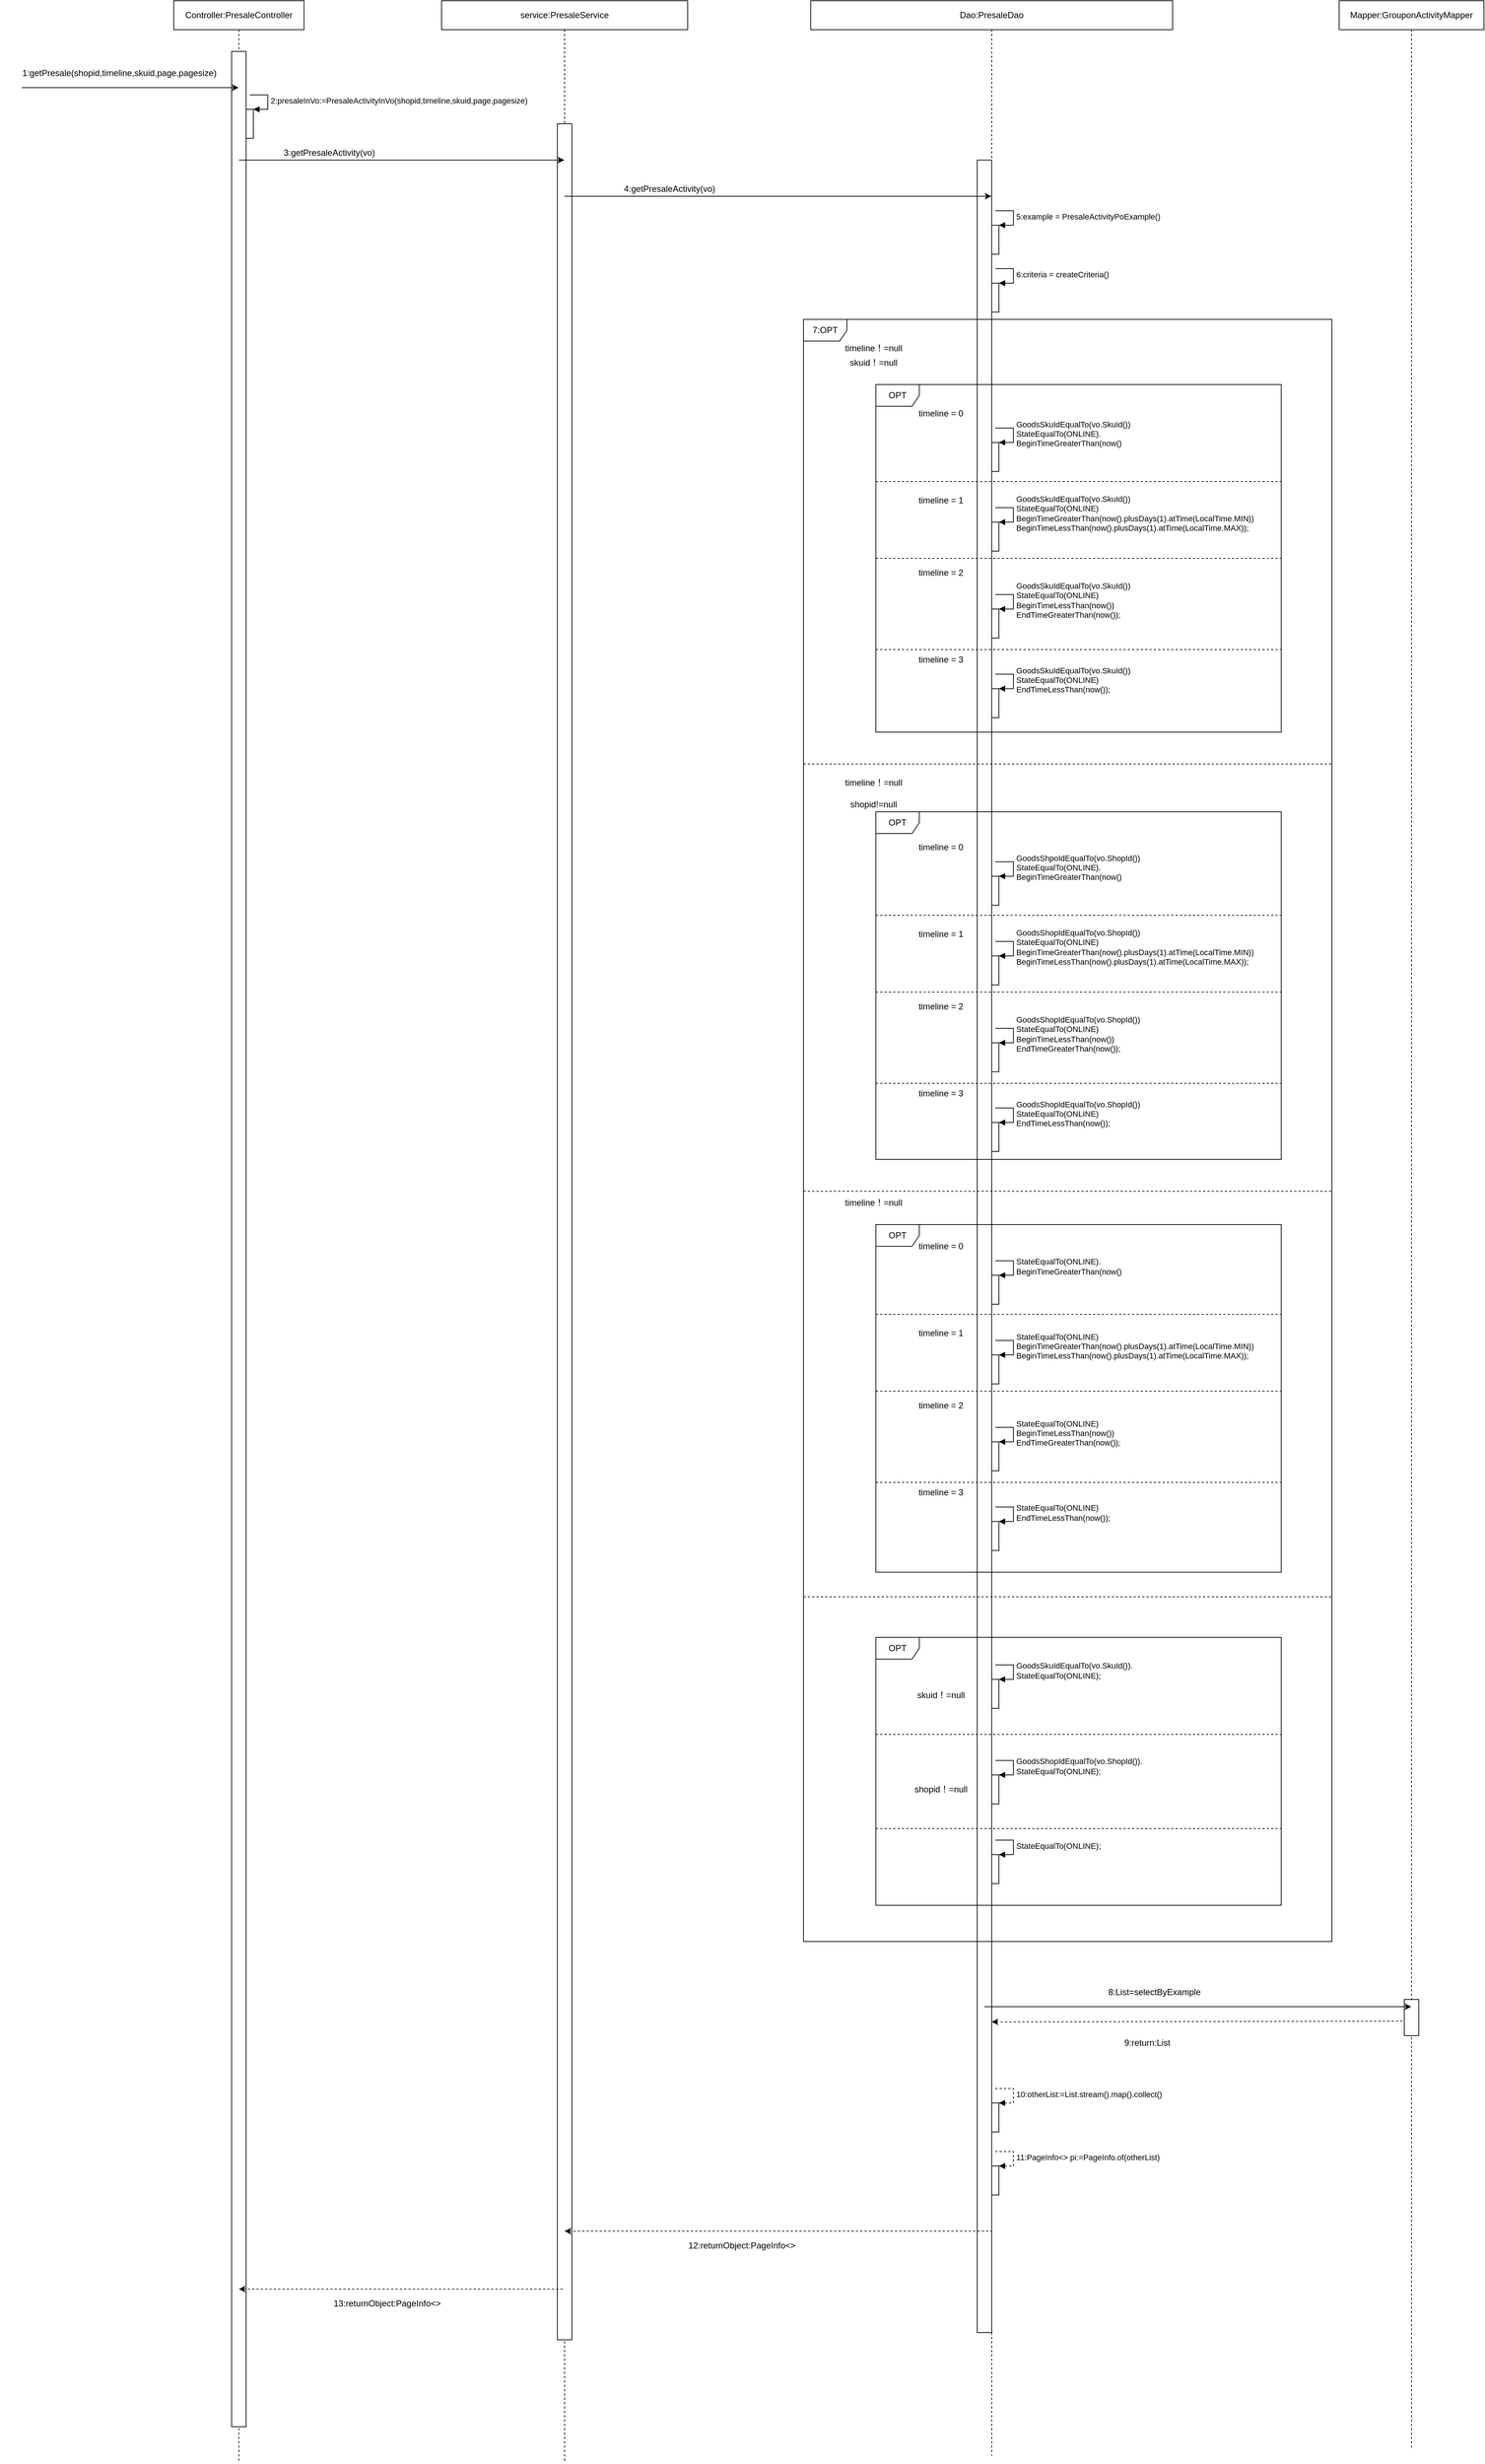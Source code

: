 <mxfile version="14.1.1" type="github">
  <diagram id="x5E5y22HB3m255_ReXKd" name="Page-1">
    <mxGraphModel dx="2310" dy="839" grid="1" gridSize="10" guides="1" tooltips="1" connect="1" arrows="1" fold="1" page="1" pageScale="1" pageWidth="827" pageHeight="1169" math="0" shadow="0">
      <root>
        <mxCell id="0" />
        <mxCell id="1" parent="0" />
        <mxCell id="rrSZmSB8H3wMyUmLUTJx-1" value="&lt;div&gt;service:PresaleService&lt;/div&gt;" style="shape=umlLifeline;perimeter=lifelinePerimeter;whiteSpace=wrap;html=1;container=1;collapsible=0;recursiveResize=0;outlineConnect=0;" vertex="1" parent="1">
          <mxGeometry x="180" y="40" width="340" height="3400" as="geometry" />
        </mxCell>
        <mxCell id="rrSZmSB8H3wMyUmLUTJx-2" value="" style="rounded=0;whiteSpace=wrap;html=1;" vertex="1" parent="rrSZmSB8H3wMyUmLUTJx-1">
          <mxGeometry x="160" y="170" width="20" height="3060" as="geometry" />
        </mxCell>
        <mxCell id="rrSZmSB8H3wMyUmLUTJx-6" value="Mapper:GrouponActivityMapper" style="shape=umlLifeline;perimeter=lifelinePerimeter;whiteSpace=wrap;html=1;container=1;collapsible=0;recursiveResize=0;outlineConnect=0;" vertex="1" parent="1">
          <mxGeometry x="1420" y="40" width="200" height="3380" as="geometry" />
        </mxCell>
        <mxCell id="rrSZmSB8H3wMyUmLUTJx-177" value="" style="rounded=0;whiteSpace=wrap;html=1;" vertex="1" parent="rrSZmSB8H3wMyUmLUTJx-6">
          <mxGeometry x="90" y="2760" width="20" height="50" as="geometry" />
        </mxCell>
        <mxCell id="rrSZmSB8H3wMyUmLUTJx-11" value="Controller:PresaleController" style="shape=umlLifeline;perimeter=lifelinePerimeter;whiteSpace=wrap;html=1;container=1;collapsible=0;recursiveResize=0;outlineConnect=0;" vertex="1" parent="1">
          <mxGeometry x="-190" y="40" width="180" height="3400" as="geometry" />
        </mxCell>
        <mxCell id="rrSZmSB8H3wMyUmLUTJx-12" value="" style="rounded=0;whiteSpace=wrap;html=1;" vertex="1" parent="rrSZmSB8H3wMyUmLUTJx-11">
          <mxGeometry x="80" y="70" width="20" height="3280" as="geometry" />
        </mxCell>
        <mxCell id="rrSZmSB8H3wMyUmLUTJx-60" value="" style="html=1;points=[];perimeter=orthogonalPerimeter;" vertex="1" parent="rrSZmSB8H3wMyUmLUTJx-11">
          <mxGeometry x="100" y="150" width="10" height="40" as="geometry" />
        </mxCell>
        <mxCell id="rrSZmSB8H3wMyUmLUTJx-61" value="2:presaleInVo:=PresaleActivityInVo(shopid,timeline,skuid,page,pagesize)" style="edgeStyle=orthogonalEdgeStyle;html=1;align=left;spacingLeft=2;endArrow=block;rounded=0;entryX=1;entryY=0;" edge="1" target="rrSZmSB8H3wMyUmLUTJx-60" parent="rrSZmSB8H3wMyUmLUTJx-11">
          <mxGeometry relative="1" as="geometry">
            <mxPoint x="105" y="130" as="sourcePoint" />
            <Array as="points">
              <mxPoint x="130" y="130" />
            </Array>
          </mxGeometry>
        </mxCell>
        <mxCell id="rrSZmSB8H3wMyUmLUTJx-18" value="Dao:PresaleDao" style="shape=umlLifeline;perimeter=lifelinePerimeter;whiteSpace=wrap;html=1;container=1;collapsible=0;recursiveResize=0;outlineConnect=0;" vertex="1" parent="1">
          <mxGeometry x="690" y="40" width="500" height="3390" as="geometry" />
        </mxCell>
        <mxCell id="rrSZmSB8H3wMyUmLUTJx-19" value="" style="rounded=0;whiteSpace=wrap;html=1;" vertex="1" parent="rrSZmSB8H3wMyUmLUTJx-18">
          <mxGeometry x="230" y="220" width="20" height="3000" as="geometry" />
        </mxCell>
        <mxCell id="rrSZmSB8H3wMyUmLUTJx-67" value="" style="html=1;points=[];perimeter=orthogonalPerimeter;" vertex="1" parent="rrSZmSB8H3wMyUmLUTJx-18">
          <mxGeometry x="250" y="310" width="10" height="40" as="geometry" />
        </mxCell>
        <mxCell id="rrSZmSB8H3wMyUmLUTJx-68" value="5:example = PresaleActivityPoExample()" style="edgeStyle=orthogonalEdgeStyle;html=1;align=left;spacingLeft=2;endArrow=block;rounded=0;entryX=1;entryY=0;" edge="1" target="rrSZmSB8H3wMyUmLUTJx-67" parent="rrSZmSB8H3wMyUmLUTJx-18">
          <mxGeometry relative="1" as="geometry">
            <mxPoint x="255" y="290" as="sourcePoint" />
            <Array as="points">
              <mxPoint x="280" y="290" />
            </Array>
          </mxGeometry>
        </mxCell>
        <mxCell id="rrSZmSB8H3wMyUmLUTJx-69" value="" style="html=1;points=[];perimeter=orthogonalPerimeter;" vertex="1" parent="rrSZmSB8H3wMyUmLUTJx-18">
          <mxGeometry x="250" y="390" width="10" height="40" as="geometry" />
        </mxCell>
        <mxCell id="rrSZmSB8H3wMyUmLUTJx-70" value="6:criteria = createCriteria()" style="edgeStyle=orthogonalEdgeStyle;html=1;align=left;spacingLeft=2;endArrow=block;rounded=0;entryX=1;entryY=0;" edge="1" target="rrSZmSB8H3wMyUmLUTJx-69" parent="rrSZmSB8H3wMyUmLUTJx-18">
          <mxGeometry relative="1" as="geometry">
            <mxPoint x="255" y="370" as="sourcePoint" />
            <Array as="points">
              <mxPoint x="280" y="370" />
            </Array>
          </mxGeometry>
        </mxCell>
        <mxCell id="rrSZmSB8H3wMyUmLUTJx-75" value="timeline！=null" style="text;html=1;strokeColor=none;fillColor=none;align=center;verticalAlign=middle;whiteSpace=wrap;rounded=0;" vertex="1" parent="rrSZmSB8H3wMyUmLUTJx-18">
          <mxGeometry x="37" y="470" width="100" height="20" as="geometry" />
        </mxCell>
        <mxCell id="rrSZmSB8H3wMyUmLUTJx-85" value="" style="html=1;points=[];perimeter=orthogonalPerimeter;" vertex="1" parent="rrSZmSB8H3wMyUmLUTJx-18">
          <mxGeometry x="250" y="610" width="10" height="40" as="geometry" />
        </mxCell>
        <mxCell id="rrSZmSB8H3wMyUmLUTJx-86" value="&lt;div&gt;GoodsSkuIdEqualTo(vo.SkuId())&lt;/div&gt;&lt;div&gt;StateEqualTo(ONLINE).&lt;/div&gt;&lt;div&gt;BeginTimeGreaterThan(now()&lt;/div&gt;" style="edgeStyle=orthogonalEdgeStyle;html=1;align=left;spacingLeft=2;endArrow=block;rounded=0;entryX=1;entryY=0;" edge="1" target="rrSZmSB8H3wMyUmLUTJx-85" parent="rrSZmSB8H3wMyUmLUTJx-18">
          <mxGeometry relative="1" as="geometry">
            <mxPoint x="255" y="590" as="sourcePoint" />
            <Array as="points">
              <mxPoint x="280" y="590" />
            </Array>
          </mxGeometry>
        </mxCell>
        <mxCell id="rrSZmSB8H3wMyUmLUTJx-149" value="" style="html=1;points=[];perimeter=orthogonalPerimeter;" vertex="1" parent="rrSZmSB8H3wMyUmLUTJx-18">
          <mxGeometry x="250" y="2318" width="10" height="40" as="geometry" />
        </mxCell>
        <mxCell id="rrSZmSB8H3wMyUmLUTJx-150" value="&lt;div&gt;GoodsSkuIdEqualTo(vo.SkuId()).&lt;/div&gt;&lt;div&gt;StateEqualTo(ONLINE);&lt;/div&gt;" style="edgeStyle=orthogonalEdgeStyle;html=1;align=left;spacingLeft=2;endArrow=block;rounded=0;entryX=1;entryY=0;" edge="1" target="rrSZmSB8H3wMyUmLUTJx-149" parent="rrSZmSB8H3wMyUmLUTJx-18">
          <mxGeometry relative="1" as="geometry">
            <mxPoint x="255" y="2298" as="sourcePoint" />
            <Array as="points">
              <mxPoint x="280" y="2298" />
            </Array>
          </mxGeometry>
        </mxCell>
        <mxCell id="rrSZmSB8H3wMyUmLUTJx-151" value="" style="html=1;points=[];perimeter=orthogonalPerimeter;" vertex="1" parent="rrSZmSB8H3wMyUmLUTJx-18">
          <mxGeometry x="250" y="2450" width="10" height="40" as="geometry" />
        </mxCell>
        <mxCell id="rrSZmSB8H3wMyUmLUTJx-152" value="&lt;div&gt;GoodsShopIdEqualTo(vo.ShopId()).&lt;/div&gt;&lt;div&gt;StateEqualTo(ONLINE);&lt;/div&gt;" style="edgeStyle=orthogonalEdgeStyle;html=1;align=left;spacingLeft=2;endArrow=block;rounded=0;entryX=1;entryY=0;" edge="1" target="rrSZmSB8H3wMyUmLUTJx-151" parent="rrSZmSB8H3wMyUmLUTJx-18">
          <mxGeometry relative="1" as="geometry">
            <mxPoint x="255" y="2430" as="sourcePoint" />
            <Array as="points">
              <mxPoint x="280" y="2430" />
            </Array>
          </mxGeometry>
        </mxCell>
        <mxCell id="rrSZmSB8H3wMyUmLUTJx-153" value="" style="html=1;points=[];perimeter=orthogonalPerimeter;" vertex="1" parent="rrSZmSB8H3wMyUmLUTJx-18">
          <mxGeometry x="250" y="2560" width="10" height="40" as="geometry" />
        </mxCell>
        <mxCell id="rrSZmSB8H3wMyUmLUTJx-154" value="&lt;div&gt;StateEqualTo(ONLINE);&lt;/div&gt;" style="edgeStyle=orthogonalEdgeStyle;html=1;align=left;spacingLeft=2;endArrow=block;rounded=0;entryX=1;entryY=0;" edge="1" target="rrSZmSB8H3wMyUmLUTJx-153" parent="rrSZmSB8H3wMyUmLUTJx-18">
          <mxGeometry relative="1" as="geometry">
            <mxPoint x="255" y="2540" as="sourcePoint" />
            <Array as="points">
              <mxPoint x="280" y="2540" />
            </Array>
          </mxGeometry>
        </mxCell>
        <mxCell id="rrSZmSB8H3wMyUmLUTJx-162" value="8:List=selectByExample" style="text;html=1;strokeColor=none;fillColor=none;align=center;verticalAlign=middle;whiteSpace=wrap;rounded=0;" vertex="1" parent="rrSZmSB8H3wMyUmLUTJx-18">
          <mxGeometry x="410" y="2740" width="130" height="20" as="geometry" />
        </mxCell>
        <mxCell id="rrSZmSB8H3wMyUmLUTJx-164" value="9:return:List" style="text;html=1;strokeColor=none;fillColor=none;align=center;verticalAlign=middle;whiteSpace=wrap;rounded=0;" vertex="1" parent="rrSZmSB8H3wMyUmLUTJx-18">
          <mxGeometry x="430" y="2810" width="70" height="20" as="geometry" />
        </mxCell>
        <mxCell id="rrSZmSB8H3wMyUmLUTJx-165" value="" style="html=1;points=[];perimeter=orthogonalPerimeter;" vertex="1" parent="rrSZmSB8H3wMyUmLUTJx-18">
          <mxGeometry x="250" y="2903" width="10" height="40" as="geometry" />
        </mxCell>
        <mxCell id="rrSZmSB8H3wMyUmLUTJx-166" value="10:otherList:=List.stream().map().collect()" style="edgeStyle=orthogonalEdgeStyle;html=1;align=left;spacingLeft=2;endArrow=block;rounded=0;entryX=1;entryY=0;dashed=1;" edge="1" target="rrSZmSB8H3wMyUmLUTJx-165" parent="rrSZmSB8H3wMyUmLUTJx-18">
          <mxGeometry relative="1" as="geometry">
            <mxPoint x="255" y="2883" as="sourcePoint" />
            <Array as="points">
              <mxPoint x="280" y="2883" />
            </Array>
          </mxGeometry>
        </mxCell>
        <mxCell id="rrSZmSB8H3wMyUmLUTJx-167" value="" style="html=1;points=[];perimeter=orthogonalPerimeter;" vertex="1" parent="rrSZmSB8H3wMyUmLUTJx-18">
          <mxGeometry x="250" y="2990" width="10" height="40" as="geometry" />
        </mxCell>
        <mxCell id="rrSZmSB8H3wMyUmLUTJx-168" value="11:PageInfo&amp;lt;&amp;gt; pi:=PageInfo.of(otherList)" style="edgeStyle=orthogonalEdgeStyle;html=1;align=left;spacingLeft=2;endArrow=block;rounded=0;entryX=1;entryY=0;dashed=1;" edge="1" target="rrSZmSB8H3wMyUmLUTJx-167" parent="rrSZmSB8H3wMyUmLUTJx-18">
          <mxGeometry relative="1" as="geometry">
            <mxPoint x="255" y="2970" as="sourcePoint" />
            <Array as="points">
              <mxPoint x="280" y="2970" />
            </Array>
          </mxGeometry>
        </mxCell>
        <mxCell id="rrSZmSB8H3wMyUmLUTJx-58" value="" style="endArrow=classic;html=1;" edge="1" parent="1" target="rrSZmSB8H3wMyUmLUTJx-11">
          <mxGeometry width="50" height="50" relative="1" as="geometry">
            <mxPoint x="-400" y="160" as="sourcePoint" />
            <mxPoint x="-220" y="160" as="targetPoint" />
          </mxGeometry>
        </mxCell>
        <mxCell id="rrSZmSB8H3wMyUmLUTJx-59" value="1:getPresale(shopid,timeline,skuid,page,pagesize)" style="text;html=1;strokeColor=none;fillColor=none;align=center;verticalAlign=middle;whiteSpace=wrap;rounded=0;" vertex="1" parent="1">
          <mxGeometry x="-430" y="130" width="330" height="20" as="geometry" />
        </mxCell>
        <mxCell id="rrSZmSB8H3wMyUmLUTJx-62" value="" style="endArrow=classic;html=1;" edge="1" parent="1" target="rrSZmSB8H3wMyUmLUTJx-1">
          <mxGeometry width="50" height="50" relative="1" as="geometry">
            <mxPoint x="-100" y="260" as="sourcePoint" />
            <mxPoint x="199.5" y="260" as="targetPoint" />
          </mxGeometry>
        </mxCell>
        <mxCell id="rrSZmSB8H3wMyUmLUTJx-63" value="3:getPresaleActivity(vo)" style="text;html=1;strokeColor=none;fillColor=none;align=center;verticalAlign=middle;whiteSpace=wrap;rounded=0;" vertex="1" parent="1">
          <mxGeometry x="-70" y="240" width="190" height="20" as="geometry" />
        </mxCell>
        <mxCell id="rrSZmSB8H3wMyUmLUTJx-65" value="" style="endArrow=classic;html=1;" edge="1" parent="1" target="rrSZmSB8H3wMyUmLUTJx-18">
          <mxGeometry width="50" height="50" relative="1" as="geometry">
            <mxPoint x="350" y="310" as="sourcePoint" />
            <mxPoint x="700" y="310" as="targetPoint" />
          </mxGeometry>
        </mxCell>
        <mxCell id="rrSZmSB8H3wMyUmLUTJx-66" value="4:getPresaleActivity(vo)" style="text;html=1;strokeColor=none;fillColor=none;align=center;verticalAlign=middle;whiteSpace=wrap;rounded=0;" vertex="1" parent="1">
          <mxGeometry x="400" y="290" width="190" height="20" as="geometry" />
        </mxCell>
        <mxCell id="rrSZmSB8H3wMyUmLUTJx-72" value="OPT" style="shape=umlFrame;whiteSpace=wrap;html=1;" vertex="1" parent="1">
          <mxGeometry x="780" y="570" width="560" height="480" as="geometry" />
        </mxCell>
        <mxCell id="rrSZmSB8H3wMyUmLUTJx-76" value="skuid！=null" style="text;html=1;strokeColor=none;fillColor=none;align=center;verticalAlign=middle;whiteSpace=wrap;rounded=0;" vertex="1" parent="1">
          <mxGeometry x="727" y="530" width="100" height="20" as="geometry" />
        </mxCell>
        <mxCell id="rrSZmSB8H3wMyUmLUTJx-77" value="shopid!=null" style="text;html=1;strokeColor=none;fillColor=none;align=center;verticalAlign=middle;whiteSpace=wrap;rounded=0;" vertex="1" parent="1">
          <mxGeometry x="727" y="1140" width="100" height="20" as="geometry" />
        </mxCell>
        <mxCell id="rrSZmSB8H3wMyUmLUTJx-79" value="timeline = 0" style="text;html=1;strokeColor=none;fillColor=none;align=center;verticalAlign=middle;whiteSpace=wrap;rounded=0;" vertex="1" parent="1">
          <mxGeometry x="820" y="600" width="100" height="20" as="geometry" />
        </mxCell>
        <mxCell id="rrSZmSB8H3wMyUmLUTJx-80" value="timeline = 1" style="text;html=1;strokeColor=none;fillColor=none;align=center;verticalAlign=middle;whiteSpace=wrap;rounded=0;" vertex="1" parent="1">
          <mxGeometry x="820" y="720" width="100" height="20" as="geometry" />
        </mxCell>
        <mxCell id="rrSZmSB8H3wMyUmLUTJx-81" value="timeline = 2" style="text;html=1;strokeColor=none;fillColor=none;align=center;verticalAlign=middle;whiteSpace=wrap;rounded=0;" vertex="1" parent="1">
          <mxGeometry x="820" y="820" width="100" height="20" as="geometry" />
        </mxCell>
        <mxCell id="rrSZmSB8H3wMyUmLUTJx-82" value="timeline = 3" style="text;html=1;strokeColor=none;fillColor=none;align=center;verticalAlign=middle;whiteSpace=wrap;rounded=0;" vertex="1" parent="1">
          <mxGeometry x="820" y="940" width="100" height="20" as="geometry" />
        </mxCell>
        <mxCell id="rrSZmSB8H3wMyUmLUTJx-87" value="" style="html=1;points=[];perimeter=orthogonalPerimeter;" vertex="1" parent="1">
          <mxGeometry x="940" y="650" width="10" height="40" as="geometry" />
        </mxCell>
        <mxCell id="rrSZmSB8H3wMyUmLUTJx-88" value="" style="html=1;points=[];perimeter=orthogonalPerimeter;" vertex="1" parent="1">
          <mxGeometry x="940" y="760" width="10" height="40" as="geometry" />
        </mxCell>
        <mxCell id="rrSZmSB8H3wMyUmLUTJx-89" value="&lt;div&gt;GoodsSkuIdEqualTo(vo.SkuId())&lt;/div&gt;&lt;div&gt;StateEqualTo(ONLINE)&lt;/div&gt;&lt;div&gt;BeginTimeGreaterThan(now().plusDays(1).atTime(LocalTime.MIN))&lt;/div&gt;&lt;div&gt;BeginTimeLessThan(now().plusDays(1).atTime(LocalTime.MAX));&lt;/div&gt;" style="edgeStyle=orthogonalEdgeStyle;html=1;align=left;spacingLeft=2;endArrow=block;rounded=0;entryX=1;entryY=0;" edge="1" parent="1" target="rrSZmSB8H3wMyUmLUTJx-88">
          <mxGeometry relative="1" as="geometry">
            <mxPoint x="945" y="740" as="sourcePoint" />
            <Array as="points">
              <mxPoint x="970" y="740" />
            </Array>
          </mxGeometry>
        </mxCell>
        <mxCell id="rrSZmSB8H3wMyUmLUTJx-90" value="" style="html=1;points=[];perimeter=orthogonalPerimeter;" vertex="1" parent="1">
          <mxGeometry x="940" y="760" width="10" height="40" as="geometry" />
        </mxCell>
        <mxCell id="rrSZmSB8H3wMyUmLUTJx-91" value="" style="html=1;points=[];perimeter=orthogonalPerimeter;" vertex="1" parent="1">
          <mxGeometry x="940" y="880" width="10" height="40" as="geometry" />
        </mxCell>
        <mxCell id="rrSZmSB8H3wMyUmLUTJx-92" value="&lt;div&gt;GoodsSkuIdEqualTo(vo.SkuId())&lt;/div&gt;&lt;div&gt;StateEqualTo(ONLINE)&lt;/div&gt;&lt;div&gt;BeginTimeLessThan(now())&lt;/div&gt;&lt;div&gt;EndTimeGreaterThan(now());&lt;/div&gt;" style="edgeStyle=orthogonalEdgeStyle;html=1;align=left;spacingLeft=2;endArrow=block;rounded=0;entryX=1;entryY=0;" edge="1" parent="1" target="rrSZmSB8H3wMyUmLUTJx-91">
          <mxGeometry relative="1" as="geometry">
            <mxPoint x="945" y="860" as="sourcePoint" />
            <Array as="points">
              <mxPoint x="970" y="860" />
            </Array>
          </mxGeometry>
        </mxCell>
        <mxCell id="rrSZmSB8H3wMyUmLUTJx-93" value="" style="html=1;points=[];perimeter=orthogonalPerimeter;" vertex="1" parent="1">
          <mxGeometry x="940" y="880" width="10" height="40" as="geometry" />
        </mxCell>
        <mxCell id="rrSZmSB8H3wMyUmLUTJx-94" value="" style="html=1;points=[];perimeter=orthogonalPerimeter;" vertex="1" parent="1">
          <mxGeometry x="940" y="990" width="10" height="40" as="geometry" />
        </mxCell>
        <mxCell id="rrSZmSB8H3wMyUmLUTJx-95" value="&lt;div&gt;GoodsSkuIdEqualTo(vo.SkuId())&lt;/div&gt;&lt;div&gt;StateEqualTo(ONLINE)&lt;/div&gt;&lt;div&gt;EndTimeLessThan(now());&lt;/div&gt;" style="edgeStyle=orthogonalEdgeStyle;html=1;align=left;spacingLeft=2;endArrow=block;rounded=0;entryX=1;entryY=0;" edge="1" parent="1" target="rrSZmSB8H3wMyUmLUTJx-94">
          <mxGeometry relative="1" as="geometry">
            <mxPoint x="945" y="970" as="sourcePoint" />
            <Array as="points">
              <mxPoint x="970" y="970" />
            </Array>
          </mxGeometry>
        </mxCell>
        <mxCell id="rrSZmSB8H3wMyUmLUTJx-96" value="" style="html=1;points=[];perimeter=orthogonalPerimeter;" vertex="1" parent="1">
          <mxGeometry x="940" y="990" width="10" height="40" as="geometry" />
        </mxCell>
        <mxCell id="rrSZmSB8H3wMyUmLUTJx-98" value="" style="line;strokeWidth=1;fillColor=none;align=left;verticalAlign=middle;spacingTop=-1;spacingLeft=3;spacingRight=3;rotatable=0;labelPosition=right;points=[];portConstraint=eastwest;dashed=1;" vertex="1" parent="1">
          <mxGeometry x="780" y="700" width="560" height="8" as="geometry" />
        </mxCell>
        <mxCell id="rrSZmSB8H3wMyUmLUTJx-99" value="" style="line;strokeWidth=1;fillColor=none;align=left;verticalAlign=middle;spacingTop=-1;spacingLeft=3;spacingRight=3;rotatable=0;labelPosition=right;points=[];portConstraint=eastwest;dashed=1;" vertex="1" parent="1">
          <mxGeometry x="780" y="806" width="560" height="8" as="geometry" />
        </mxCell>
        <mxCell id="rrSZmSB8H3wMyUmLUTJx-100" value="" style="line;strokeWidth=1;fillColor=none;align=left;verticalAlign=middle;spacingTop=-1;spacingLeft=3;spacingRight=3;rotatable=0;labelPosition=right;points=[];portConstraint=eastwest;dashed=1;" vertex="1" parent="1">
          <mxGeometry x="780" y="932" width="560" height="8" as="geometry" />
        </mxCell>
        <mxCell id="rrSZmSB8H3wMyUmLUTJx-101" value="timeline！=null" style="text;html=1;strokeColor=none;fillColor=none;align=center;verticalAlign=middle;whiteSpace=wrap;rounded=0;" vertex="1" parent="1">
          <mxGeometry x="727" y="1110" width="100" height="20" as="geometry" />
        </mxCell>
        <mxCell id="rrSZmSB8H3wMyUmLUTJx-102" value="" style="html=1;points=[];perimeter=orthogonalPerimeter;" vertex="1" parent="1">
          <mxGeometry x="940" y="1249" width="10" height="40" as="geometry" />
        </mxCell>
        <mxCell id="rrSZmSB8H3wMyUmLUTJx-103" value="&lt;div&gt;GoodsShpoIdEqualTo(vo.ShopId())&lt;/div&gt;&lt;div&gt;StateEqualTo(ONLINE).&lt;/div&gt;&lt;div&gt;BeginTimeGreaterThan(now()&lt;/div&gt;" style="edgeStyle=orthogonalEdgeStyle;html=1;align=left;spacingLeft=2;endArrow=block;rounded=0;entryX=1;entryY=0;" edge="1" parent="1" target="rrSZmSB8H3wMyUmLUTJx-102">
          <mxGeometry relative="1" as="geometry">
            <mxPoint x="945" y="1229" as="sourcePoint" />
            <Array as="points">
              <mxPoint x="970" y="1229" />
            </Array>
          </mxGeometry>
        </mxCell>
        <mxCell id="rrSZmSB8H3wMyUmLUTJx-104" value="OPT" style="shape=umlFrame;whiteSpace=wrap;html=1;" vertex="1" parent="1">
          <mxGeometry x="780" y="1160" width="560" height="480" as="geometry" />
        </mxCell>
        <mxCell id="rrSZmSB8H3wMyUmLUTJx-105" value="timeline = 0" style="text;html=1;strokeColor=none;fillColor=none;align=center;verticalAlign=middle;whiteSpace=wrap;rounded=0;" vertex="1" parent="1">
          <mxGeometry x="820" y="1199" width="100" height="20" as="geometry" />
        </mxCell>
        <mxCell id="rrSZmSB8H3wMyUmLUTJx-106" value="timeline = 1" style="text;html=1;strokeColor=none;fillColor=none;align=center;verticalAlign=middle;whiteSpace=wrap;rounded=0;" vertex="1" parent="1">
          <mxGeometry x="820" y="1319" width="100" height="20" as="geometry" />
        </mxCell>
        <mxCell id="rrSZmSB8H3wMyUmLUTJx-107" value="timeline = 2" style="text;html=1;strokeColor=none;fillColor=none;align=center;verticalAlign=middle;whiteSpace=wrap;rounded=0;" vertex="1" parent="1">
          <mxGeometry x="820" y="1419" width="100" height="20" as="geometry" />
        </mxCell>
        <mxCell id="rrSZmSB8H3wMyUmLUTJx-108" value="timeline = 3" style="text;html=1;strokeColor=none;fillColor=none;align=center;verticalAlign=middle;whiteSpace=wrap;rounded=0;" vertex="1" parent="1">
          <mxGeometry x="820" y="1539" width="100" height="20" as="geometry" />
        </mxCell>
        <mxCell id="rrSZmSB8H3wMyUmLUTJx-109" value="" style="html=1;points=[];perimeter=orthogonalPerimeter;" vertex="1" parent="1">
          <mxGeometry x="940" y="1249" width="10" height="40" as="geometry" />
        </mxCell>
        <mxCell id="rrSZmSB8H3wMyUmLUTJx-110" value="" style="html=1;points=[];perimeter=orthogonalPerimeter;" vertex="1" parent="1">
          <mxGeometry x="940" y="1359" width="10" height="40" as="geometry" />
        </mxCell>
        <mxCell id="rrSZmSB8H3wMyUmLUTJx-111" value="&lt;div&gt;GoodsShopIdEqualTo(vo.ShopId())&lt;/div&gt;&lt;div&gt;StateEqualTo(ONLINE)&lt;/div&gt;&lt;div&gt;BeginTimeGreaterThan(now().plusDays(1).atTime(LocalTime.MIN))&lt;/div&gt;&lt;div&gt;BeginTimeLessThan(now().plusDays(1).atTime(LocalTime.MAX));&lt;/div&gt;" style="edgeStyle=orthogonalEdgeStyle;html=1;align=left;spacingLeft=2;endArrow=block;rounded=0;entryX=1;entryY=0;" edge="1" parent="1" target="rrSZmSB8H3wMyUmLUTJx-110">
          <mxGeometry relative="1" as="geometry">
            <mxPoint x="945" y="1339" as="sourcePoint" />
            <Array as="points">
              <mxPoint x="970" y="1339" />
            </Array>
          </mxGeometry>
        </mxCell>
        <mxCell id="rrSZmSB8H3wMyUmLUTJx-112" value="" style="html=1;points=[];perimeter=orthogonalPerimeter;" vertex="1" parent="1">
          <mxGeometry x="940" y="1359" width="10" height="40" as="geometry" />
        </mxCell>
        <mxCell id="rrSZmSB8H3wMyUmLUTJx-113" value="" style="html=1;points=[];perimeter=orthogonalPerimeter;" vertex="1" parent="1">
          <mxGeometry x="940" y="1479" width="10" height="40" as="geometry" />
        </mxCell>
        <mxCell id="rrSZmSB8H3wMyUmLUTJx-114" value="&lt;div&gt;GoodsShopIdEqualTo(vo.ShopId())&lt;/div&gt;&lt;div&gt;StateEqualTo(ONLINE)&lt;/div&gt;&lt;div&gt;BeginTimeLessThan(now())&lt;/div&gt;&lt;div&gt;EndTimeGreaterThan(now());&lt;/div&gt;" style="edgeStyle=orthogonalEdgeStyle;html=1;align=left;spacingLeft=2;endArrow=block;rounded=0;entryX=1;entryY=0;" edge="1" parent="1" target="rrSZmSB8H3wMyUmLUTJx-113">
          <mxGeometry relative="1" as="geometry">
            <mxPoint x="945" y="1459" as="sourcePoint" />
            <Array as="points">
              <mxPoint x="970" y="1459" />
            </Array>
          </mxGeometry>
        </mxCell>
        <mxCell id="rrSZmSB8H3wMyUmLUTJx-115" value="" style="html=1;points=[];perimeter=orthogonalPerimeter;" vertex="1" parent="1">
          <mxGeometry x="940" y="1479" width="10" height="40" as="geometry" />
        </mxCell>
        <mxCell id="rrSZmSB8H3wMyUmLUTJx-116" value="" style="html=1;points=[];perimeter=orthogonalPerimeter;" vertex="1" parent="1">
          <mxGeometry x="940" y="1589" width="10" height="40" as="geometry" />
        </mxCell>
        <mxCell id="rrSZmSB8H3wMyUmLUTJx-117" value="&lt;div&gt;GoodsShopIdEqualTo(vo.ShopId())&lt;/div&gt;&lt;div&gt;StateEqualTo(ONLINE)&lt;/div&gt;&lt;div&gt;EndTimeLessThan(now());&lt;/div&gt;" style="edgeStyle=orthogonalEdgeStyle;html=1;align=left;spacingLeft=2;endArrow=block;rounded=0;entryX=1;entryY=0;" edge="1" parent="1" target="rrSZmSB8H3wMyUmLUTJx-116">
          <mxGeometry relative="1" as="geometry">
            <mxPoint x="945" y="1569" as="sourcePoint" />
            <Array as="points">
              <mxPoint x="970" y="1569" />
            </Array>
          </mxGeometry>
        </mxCell>
        <mxCell id="rrSZmSB8H3wMyUmLUTJx-118" value="" style="html=1;points=[];perimeter=orthogonalPerimeter;" vertex="1" parent="1">
          <mxGeometry x="940" y="1589" width="10" height="40" as="geometry" />
        </mxCell>
        <mxCell id="rrSZmSB8H3wMyUmLUTJx-119" value="" style="line;strokeWidth=1;fillColor=none;align=left;verticalAlign=middle;spacingTop=-1;spacingLeft=3;spacingRight=3;rotatable=0;labelPosition=right;points=[];portConstraint=eastwest;dashed=1;" vertex="1" parent="1">
          <mxGeometry x="780" y="1299" width="560" height="8" as="geometry" />
        </mxCell>
        <mxCell id="rrSZmSB8H3wMyUmLUTJx-120" value="" style="line;strokeWidth=1;fillColor=none;align=left;verticalAlign=middle;spacingTop=-1;spacingLeft=3;spacingRight=3;rotatable=0;labelPosition=right;points=[];portConstraint=eastwest;dashed=1;" vertex="1" parent="1">
          <mxGeometry x="780" y="1405" width="560" height="8" as="geometry" />
        </mxCell>
        <mxCell id="rrSZmSB8H3wMyUmLUTJx-121" value="" style="line;strokeWidth=1;fillColor=none;align=left;verticalAlign=middle;spacingTop=-1;spacingLeft=3;spacingRight=3;rotatable=0;labelPosition=right;points=[];portConstraint=eastwest;dashed=1;" vertex="1" parent="1">
          <mxGeometry x="780" y="1531" width="560" height="8" as="geometry" />
        </mxCell>
        <mxCell id="rrSZmSB8H3wMyUmLUTJx-124" value="timeline！=null" style="text;html=1;strokeColor=none;fillColor=none;align=center;verticalAlign=middle;whiteSpace=wrap;rounded=0;" vertex="1" parent="1">
          <mxGeometry x="727" y="1690" width="100" height="20" as="geometry" />
        </mxCell>
        <mxCell id="rrSZmSB8H3wMyUmLUTJx-125" value="" style="html=1;points=[];perimeter=orthogonalPerimeter;" vertex="1" parent="1">
          <mxGeometry x="940" y="1800" width="10" height="40" as="geometry" />
        </mxCell>
        <mxCell id="rrSZmSB8H3wMyUmLUTJx-126" value="&lt;div&gt;StateEqualTo(ONLINE).&lt;/div&gt;&lt;div&gt;BeginTimeGreaterThan(now()&lt;/div&gt;" style="edgeStyle=orthogonalEdgeStyle;html=1;align=left;spacingLeft=2;endArrow=block;rounded=0;entryX=1;entryY=0;" edge="1" parent="1" target="rrSZmSB8H3wMyUmLUTJx-125">
          <mxGeometry relative="1" as="geometry">
            <mxPoint x="945.0" y="1780" as="sourcePoint" />
            <Array as="points">
              <mxPoint x="970" y="1780" />
            </Array>
          </mxGeometry>
        </mxCell>
        <mxCell id="rrSZmSB8H3wMyUmLUTJx-127" value="OPT" style="shape=umlFrame;whiteSpace=wrap;html=1;" vertex="1" parent="1">
          <mxGeometry x="780" y="1730" width="560" height="480" as="geometry" />
        </mxCell>
        <mxCell id="rrSZmSB8H3wMyUmLUTJx-128" value="timeline = 0" style="text;html=1;strokeColor=none;fillColor=none;align=center;verticalAlign=middle;whiteSpace=wrap;rounded=0;" vertex="1" parent="1">
          <mxGeometry x="820" y="1750" width="100" height="20" as="geometry" />
        </mxCell>
        <mxCell id="rrSZmSB8H3wMyUmLUTJx-129" value="timeline = 1" style="text;html=1;strokeColor=none;fillColor=none;align=center;verticalAlign=middle;whiteSpace=wrap;rounded=0;" vertex="1" parent="1">
          <mxGeometry x="820" y="1870" width="100" height="20" as="geometry" />
        </mxCell>
        <mxCell id="rrSZmSB8H3wMyUmLUTJx-130" value="timeline = 2" style="text;html=1;strokeColor=none;fillColor=none;align=center;verticalAlign=middle;whiteSpace=wrap;rounded=0;" vertex="1" parent="1">
          <mxGeometry x="820" y="1970" width="100" height="20" as="geometry" />
        </mxCell>
        <mxCell id="rrSZmSB8H3wMyUmLUTJx-131" value="timeline = 3" style="text;html=1;strokeColor=none;fillColor=none;align=center;verticalAlign=middle;whiteSpace=wrap;rounded=0;" vertex="1" parent="1">
          <mxGeometry x="820" y="2090" width="100" height="20" as="geometry" />
        </mxCell>
        <mxCell id="rrSZmSB8H3wMyUmLUTJx-132" value="" style="html=1;points=[];perimeter=orthogonalPerimeter;" vertex="1" parent="1">
          <mxGeometry x="940" y="1800" width="10" height="40" as="geometry" />
        </mxCell>
        <mxCell id="rrSZmSB8H3wMyUmLUTJx-133" value="" style="html=1;points=[];perimeter=orthogonalPerimeter;" vertex="1" parent="1">
          <mxGeometry x="940" y="1910" width="10" height="40" as="geometry" />
        </mxCell>
        <mxCell id="rrSZmSB8H3wMyUmLUTJx-134" value="&lt;div&gt;StateEqualTo(ONLINE)&lt;/div&gt;&lt;div&gt;BeginTimeGreaterThan(now().plusDays(1).atTime(LocalTime.MIN))&lt;/div&gt;&lt;div&gt;BeginTimeLessThan(now().plusDays(1).atTime(LocalTime.MAX));&lt;/div&gt;" style="edgeStyle=orthogonalEdgeStyle;html=1;align=left;spacingLeft=2;endArrow=block;rounded=0;entryX=1;entryY=0;" edge="1" parent="1" target="rrSZmSB8H3wMyUmLUTJx-133">
          <mxGeometry relative="1" as="geometry">
            <mxPoint x="945.0" y="1890" as="sourcePoint" />
            <Array as="points">
              <mxPoint x="970" y="1890" />
            </Array>
          </mxGeometry>
        </mxCell>
        <mxCell id="rrSZmSB8H3wMyUmLUTJx-135" value="" style="html=1;points=[];perimeter=orthogonalPerimeter;" vertex="1" parent="1">
          <mxGeometry x="940" y="1910" width="10" height="40" as="geometry" />
        </mxCell>
        <mxCell id="rrSZmSB8H3wMyUmLUTJx-136" value="" style="html=1;points=[];perimeter=orthogonalPerimeter;" vertex="1" parent="1">
          <mxGeometry x="940" y="2030" width="10" height="40" as="geometry" />
        </mxCell>
        <mxCell id="rrSZmSB8H3wMyUmLUTJx-137" value="&lt;div&gt;StateEqualTo(ONLINE)&lt;/div&gt;&lt;div&gt;BeginTimeLessThan(now())&lt;/div&gt;&lt;div&gt;EndTimeGreaterThan(now());&lt;/div&gt;" style="edgeStyle=orthogonalEdgeStyle;html=1;align=left;spacingLeft=2;endArrow=block;rounded=0;entryX=1;entryY=0;" edge="1" parent="1" target="rrSZmSB8H3wMyUmLUTJx-136">
          <mxGeometry relative="1" as="geometry">
            <mxPoint x="945.0" y="2010" as="sourcePoint" />
            <Array as="points">
              <mxPoint x="970" y="2010" />
            </Array>
          </mxGeometry>
        </mxCell>
        <mxCell id="rrSZmSB8H3wMyUmLUTJx-138" value="" style="html=1;points=[];perimeter=orthogonalPerimeter;" vertex="1" parent="1">
          <mxGeometry x="940" y="2030" width="10" height="40" as="geometry" />
        </mxCell>
        <mxCell id="rrSZmSB8H3wMyUmLUTJx-139" value="" style="html=1;points=[];perimeter=orthogonalPerimeter;" vertex="1" parent="1">
          <mxGeometry x="940" y="2140" width="10" height="40" as="geometry" />
        </mxCell>
        <mxCell id="rrSZmSB8H3wMyUmLUTJx-140" value="&lt;div&gt;StateEqualTo(ONLINE)&lt;/div&gt;&lt;div&gt;EndTimeLessThan(now());&lt;/div&gt;" style="edgeStyle=orthogonalEdgeStyle;html=1;align=left;spacingLeft=2;endArrow=block;rounded=0;entryX=1;entryY=0;" edge="1" parent="1" target="rrSZmSB8H3wMyUmLUTJx-139">
          <mxGeometry relative="1" as="geometry">
            <mxPoint x="945.0" y="2120" as="sourcePoint" />
            <Array as="points">
              <mxPoint x="970" y="2120" />
            </Array>
          </mxGeometry>
        </mxCell>
        <mxCell id="rrSZmSB8H3wMyUmLUTJx-141" value="" style="html=1;points=[];perimeter=orthogonalPerimeter;" vertex="1" parent="1">
          <mxGeometry x="940" y="2140" width="10" height="40" as="geometry" />
        </mxCell>
        <mxCell id="rrSZmSB8H3wMyUmLUTJx-142" value="" style="line;strokeWidth=1;fillColor=none;align=left;verticalAlign=middle;spacingTop=-1;spacingLeft=3;spacingRight=3;rotatable=0;labelPosition=right;points=[];portConstraint=eastwest;dashed=1;" vertex="1" parent="1">
          <mxGeometry x="780" y="1850" width="560" height="8" as="geometry" />
        </mxCell>
        <mxCell id="rrSZmSB8H3wMyUmLUTJx-143" value="" style="line;strokeWidth=1;fillColor=none;align=left;verticalAlign=middle;spacingTop=-1;spacingLeft=3;spacingRight=3;rotatable=0;labelPosition=right;points=[];portConstraint=eastwest;dashed=1;" vertex="1" parent="1">
          <mxGeometry x="780" y="1956" width="560" height="8" as="geometry" />
        </mxCell>
        <mxCell id="rrSZmSB8H3wMyUmLUTJx-144" value="" style="line;strokeWidth=1;fillColor=none;align=left;verticalAlign=middle;spacingTop=-1;spacingLeft=3;spacingRight=3;rotatable=0;labelPosition=right;points=[];portConstraint=eastwest;dashed=1;" vertex="1" parent="1">
          <mxGeometry x="780" y="2082" width="560" height="8" as="geometry" />
        </mxCell>
        <mxCell id="rrSZmSB8H3wMyUmLUTJx-145" value="7:OPT" style="shape=umlFrame;whiteSpace=wrap;html=1;" vertex="1" parent="1">
          <mxGeometry x="680" y="480" width="730" height="2240" as="geometry" />
        </mxCell>
        <mxCell id="rrSZmSB8H3wMyUmLUTJx-146" value="" style="line;strokeWidth=1;fillColor=none;align=left;verticalAlign=middle;spacingTop=-1;spacingLeft=3;spacingRight=3;rotatable=0;labelPosition=right;points=[];portConstraint=eastwest;dashed=1;" vertex="1" parent="1">
          <mxGeometry x="680" y="1090" width="730" height="8" as="geometry" />
        </mxCell>
        <mxCell id="rrSZmSB8H3wMyUmLUTJx-147" value="" style="line;strokeWidth=1;fillColor=none;align=left;verticalAlign=middle;spacingTop=-1;spacingLeft=3;spacingRight=3;rotatable=0;labelPosition=right;points=[];portConstraint=eastwest;dashed=1;" vertex="1" parent="1">
          <mxGeometry x="680" y="1680" width="730" height="8" as="geometry" />
        </mxCell>
        <mxCell id="rrSZmSB8H3wMyUmLUTJx-148" value="" style="line;strokeWidth=1;fillColor=none;align=left;verticalAlign=middle;spacingTop=-1;spacingLeft=3;spacingRight=3;rotatable=0;labelPosition=right;points=[];portConstraint=eastwest;dashed=1;" vertex="1" parent="1">
          <mxGeometry x="680" y="2240" width="730" height="8" as="geometry" />
        </mxCell>
        <mxCell id="rrSZmSB8H3wMyUmLUTJx-156" value="OPT" style="shape=umlFrame;whiteSpace=wrap;html=1;" vertex="1" parent="1">
          <mxGeometry x="780" y="2300" width="560" height="370" as="geometry" />
        </mxCell>
        <mxCell id="rrSZmSB8H3wMyUmLUTJx-157" value="" style="line;strokeWidth=1;fillColor=none;align=left;verticalAlign=middle;spacingTop=-1;spacingLeft=3;spacingRight=3;rotatable=0;labelPosition=right;points=[];portConstraint=eastwest;dashed=1;" vertex="1" parent="1">
          <mxGeometry x="780" y="2430" width="560" height="8" as="geometry" />
        </mxCell>
        <mxCell id="rrSZmSB8H3wMyUmLUTJx-158" value="" style="line;strokeWidth=1;fillColor=none;align=left;verticalAlign=middle;spacingTop=-1;spacingLeft=3;spacingRight=3;rotatable=0;labelPosition=right;points=[];portConstraint=eastwest;dashed=1;" vertex="1" parent="1">
          <mxGeometry x="780" y="2560" width="560" height="8" as="geometry" />
        </mxCell>
        <mxCell id="rrSZmSB8H3wMyUmLUTJx-159" value="skuid！=null" style="text;html=1;strokeColor=none;fillColor=none;align=center;verticalAlign=middle;whiteSpace=wrap;rounded=0;" vertex="1" parent="1">
          <mxGeometry x="820" y="2370" width="100" height="20" as="geometry" />
        </mxCell>
        <mxCell id="rrSZmSB8H3wMyUmLUTJx-160" value="shopid！=null" style="text;html=1;strokeColor=none;fillColor=none;align=center;verticalAlign=middle;whiteSpace=wrap;rounded=0;" vertex="1" parent="1">
          <mxGeometry x="820" y="2500" width="100" height="20" as="geometry" />
        </mxCell>
        <mxCell id="rrSZmSB8H3wMyUmLUTJx-161" value="" style="endArrow=classic;html=1;" edge="1" parent="1" target="rrSZmSB8H3wMyUmLUTJx-6">
          <mxGeometry width="50" height="50" relative="1" as="geometry">
            <mxPoint x="930" y="2810" as="sourcePoint" />
            <mxPoint x="1400" y="2800" as="targetPoint" />
          </mxGeometry>
        </mxCell>
        <mxCell id="rrSZmSB8H3wMyUmLUTJx-163" value="" style="endArrow=none;html=1;dashed=1;startArrow=classic;startFill=1;endFill=0;exitX=1;exitY=0.857;exitDx=0;exitDy=0;exitPerimeter=0;" edge="1" parent="1" source="rrSZmSB8H3wMyUmLUTJx-19">
          <mxGeometry width="50" height="50" relative="1" as="geometry">
            <mxPoint x="1240" y="2990" as="sourcePoint" />
            <mxPoint x="1510" y="2830" as="targetPoint" />
          </mxGeometry>
        </mxCell>
        <mxCell id="rrSZmSB8H3wMyUmLUTJx-173" value="" style="endArrow=none;html=1;dashed=1;startArrow=classic;startFill=1;endFill=0;" edge="1" parent="1" source="rrSZmSB8H3wMyUmLUTJx-1">
          <mxGeometry width="50" height="50" relative="1" as="geometry">
            <mxPoint x="410" y="3120.0" as="sourcePoint" />
            <mxPoint x="940" y="3120.0" as="targetPoint" />
          </mxGeometry>
        </mxCell>
        <mxCell id="rrSZmSB8H3wMyUmLUTJx-174" value="12:returnObject:PageInfo&amp;lt;&amp;gt;" style="text;html=1;strokeColor=none;fillColor=none;align=center;verticalAlign=middle;whiteSpace=wrap;rounded=0;" vertex="1" parent="1">
          <mxGeometry x="520" y="3130" width="150" height="20" as="geometry" />
        </mxCell>
        <mxCell id="rrSZmSB8H3wMyUmLUTJx-175" value="" style="endArrow=none;html=1;dashed=1;startArrow=classic;startFill=1;endFill=0;" edge="1" parent="1" source="rrSZmSB8H3wMyUmLUTJx-11">
          <mxGeometry width="50" height="50" relative="1" as="geometry">
            <mxPoint x="40.004" y="3200.0" as="sourcePoint" />
            <mxPoint x="350" y="3200" as="targetPoint" />
          </mxGeometry>
        </mxCell>
        <mxCell id="rrSZmSB8H3wMyUmLUTJx-176" value="13:returnObject:PageInfo&amp;lt;&amp;gt;" style="text;html=1;strokeColor=none;fillColor=none;align=center;verticalAlign=middle;whiteSpace=wrap;rounded=0;" vertex="1" parent="1">
          <mxGeometry x="30" y="3210" width="150" height="20" as="geometry" />
        </mxCell>
      </root>
    </mxGraphModel>
  </diagram>
</mxfile>
